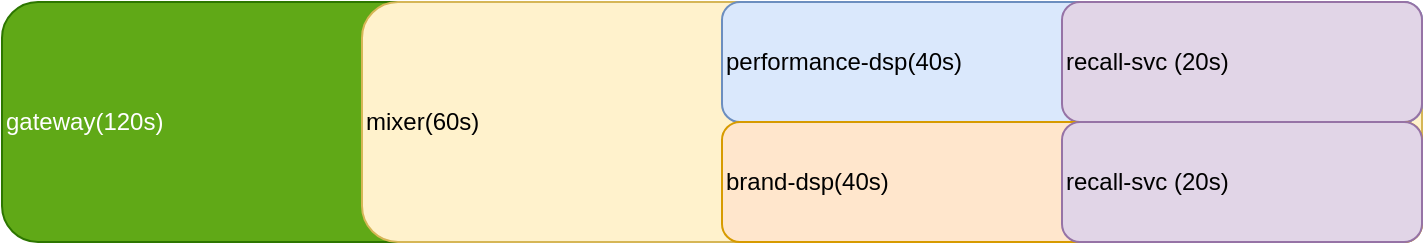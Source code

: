 <mxfile version="20.5.1" type="github" pages="2">
  <diagram id="BBXMDLWexgNHXStlUghI" name="InvokeTimeLine">
    <mxGraphModel dx="3076" dy="762" grid="1" gridSize="10" guides="1" tooltips="1" connect="1" arrows="1" fold="1" page="1" pageScale="1" pageWidth="827" pageHeight="1169" math="0" shadow="0">
      <root>
        <mxCell id="0" />
        <mxCell id="1" parent="0" />
        <mxCell id="SoYg8Sfu29amRhwaX1MQ-9" value="gateway(120s)" style="rounded=1;whiteSpace=wrap;html=1;fillColor=#60a917;strokeColor=#2D7600;align=left;fontColor=#ffffff;" vertex="1" parent="1">
          <mxGeometry x="-1570" y="260" width="710" height="120" as="geometry" />
        </mxCell>
        <mxCell id="SoYg8Sfu29amRhwaX1MQ-4" value="mixer(60s)" style="rounded=1;whiteSpace=wrap;html=1;fillColor=#fff2cc;strokeColor=#d6b656;align=left;" vertex="1" parent="1">
          <mxGeometry x="-1390" y="260" width="530" height="120" as="geometry" />
        </mxCell>
        <mxCell id="SoYg8Sfu29amRhwaX1MQ-3" value="performance-dsp(40s)" style="rounded=1;whiteSpace=wrap;html=1;fillColor=#dae8fc;strokeColor=#6c8ebf;align=left;" vertex="1" parent="1">
          <mxGeometry x="-1210" y="260" width="350" height="60" as="geometry" />
        </mxCell>
        <mxCell id="SoYg8Sfu29amRhwaX1MQ-1" value="recall-svc (20s)" style="rounded=1;whiteSpace=wrap;html=1;fillColor=#e1d5e7;strokeColor=#9673a6;align=left;" vertex="1" parent="1">
          <mxGeometry x="-1040" y="260" width="180" height="60" as="geometry" />
        </mxCell>
        <mxCell id="SoYg8Sfu29amRhwaX1MQ-7" value="brand-dsp(40s)" style="rounded=1;whiteSpace=wrap;html=1;fillColor=#ffe6cc;strokeColor=#d79b00;align=left;" vertex="1" parent="1">
          <mxGeometry x="-1210" y="320" width="350" height="60" as="geometry" />
        </mxCell>
        <mxCell id="SoYg8Sfu29amRhwaX1MQ-8" value="recall-svc (20s)" style="rounded=1;whiteSpace=wrap;html=1;fillColor=#e1d5e7;strokeColor=#9673a6;align=left;" vertex="1" parent="1">
          <mxGeometry x="-1040" y="320" width="180" height="60" as="geometry" />
        </mxCell>
      </root>
    </mxGraphModel>
  </diagram>
  <diagram id="xviTeKz7JahX0lnfoxqD" name="Dp打开流程">
    <mxGraphModel dx="3076" dy="882" grid="0" gridSize="10" guides="1" tooltips="1" connect="1" arrows="1" fold="1" page="1" pageScale="1" pageWidth="827" pageHeight="1169" math="0" shadow="0">
      <root>
        <mxCell id="0" />
        <mxCell id="1" parent="0" />
        <mxCell id="yZY2_47EHBW4KeKbYEES-3" value="1.不区分安装态下发DP广告" style="edgeStyle=orthogonalEdgeStyle;rounded=0;orthogonalLoop=1;jettySize=auto;html=1;" parent="1" source="yZY2_47EHBW4KeKbYEES-1" target="yZY2_47EHBW4KeKbYEES-2" edge="1">
          <mxGeometry relative="1" as="geometry" />
        </mxCell>
        <mxCell id="yZY2_47EHBW4KeKbYEES-1" value="品牌服务端" style="rounded=1;whiteSpace=wrap;html=1;gradientColor=none;fillColor=#99FF33;" parent="1" vertex="1">
          <mxGeometry x="-898" y="347" width="120" height="60" as="geometry" />
        </mxCell>
        <mxCell id="yZY2_47EHBW4KeKbYEES-5" value="2. 传输dp给浏览器客户端" style="edgeStyle=orthogonalEdgeStyle;rounded=0;orthogonalLoop=1;jettySize=auto;html=1;entryX=0;entryY=0.5;entryDx=0;entryDy=0;" parent="1" source="yZY2_47EHBW4KeKbYEES-2" target="yZY2_47EHBW4KeKbYEES-4" edge="1">
          <mxGeometry relative="1" as="geometry" />
        </mxCell>
        <mxCell id="yZY2_47EHBW4KeKbYEES-9" value="5. DP打开上报bd-click(enterId = 7)" style="edgeStyle=orthogonalEdgeStyle;rounded=0;orthogonalLoop=1;jettySize=auto;html=1;entryX=0.5;entryY=1;entryDx=0;entryDy=0;" parent="1" source="yZY2_47EHBW4KeKbYEES-2" target="yZY2_47EHBW4KeKbYEES-1" edge="1">
          <mxGeometry relative="1" as="geometry">
            <Array as="points">
              <mxPoint x="-508" y="427" />
              <mxPoint x="-838" y="427" />
            </Array>
          </mxGeometry>
        </mxCell>
        <mxCell id="yZY2_47EHBW4KeKbYEES-2" value="开屏SDK" style="rounded=1;whiteSpace=wrap;html=1;gradientColor=none;fillColor=#C3ABD0;" parent="1" vertex="1">
          <mxGeometry x="-568" y="347" width="120" height="60" as="geometry" />
        </mxCell>
        <mxCell id="yZY2_47EHBW4KeKbYEES-8" value="4. 返回打开结果" style="edgeStyle=orthogonalEdgeStyle;rounded=0;orthogonalLoop=1;jettySize=auto;html=1;entryX=0.5;entryY=1;entryDx=0;entryDy=0;" parent="1" source="yZY2_47EHBW4KeKbYEES-4" target="yZY2_47EHBW4KeKbYEES-2" edge="1">
          <mxGeometry relative="1" as="geometry">
            <Array as="points">
              <mxPoint x="-218" y="427" />
              <mxPoint x="-508" y="427" />
            </Array>
          </mxGeometry>
        </mxCell>
        <mxCell id="yZY2_47EHBW4KeKbYEES-4" value="浏览器客户端" style="rounded=1;whiteSpace=wrap;html=1;gradientColor=none;fillColor=#D4E1F5;" parent="1" vertex="1">
          <mxGeometry x="-238" y="347" width="120" height="60" as="geometry" />
        </mxCell>
        <mxCell id="yZY2_47EHBW4KeKbYEES-6" value="3. 安卓系统判断pkgName打开" style="edgeStyle=orthogonalEdgeStyle;rounded=0;orthogonalLoop=1;jettySize=auto;html=1;entryX=1;entryY=0.75;entryDx=0;entryDy=0;" parent="1" source="yZY2_47EHBW4KeKbYEES-4" target="yZY2_47EHBW4KeKbYEES-4" edge="1">
          <mxGeometry relative="1" as="geometry" />
        </mxCell>
      </root>
    </mxGraphModel>
  </diagram>
</mxfile>
